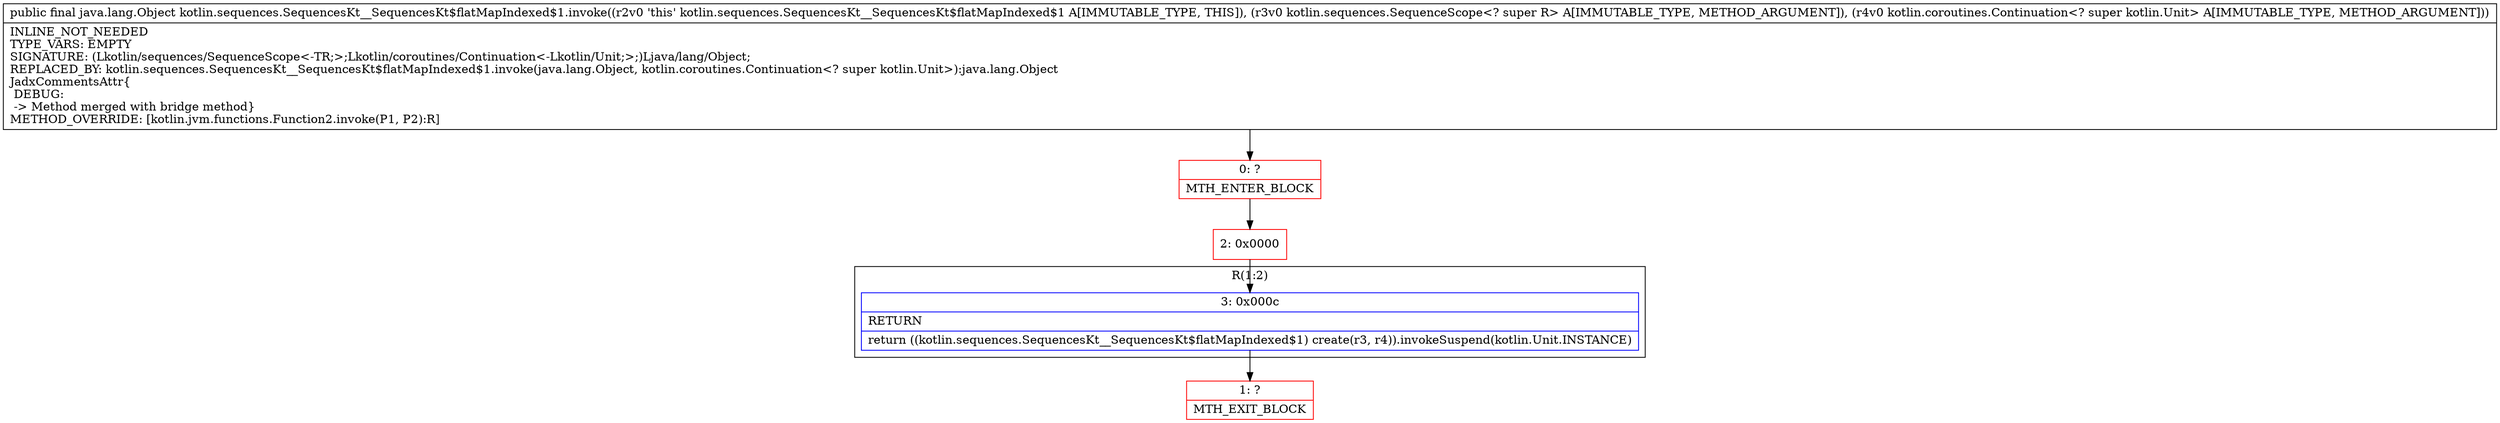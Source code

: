 digraph "CFG forkotlin.sequences.SequencesKt__SequencesKt$flatMapIndexed$1.invoke(Lkotlin\/sequences\/SequenceScope;Lkotlin\/coroutines\/Continuation;)Ljava\/lang\/Object;" {
subgraph cluster_Region_2022127674 {
label = "R(1:2)";
node [shape=record,color=blue];
Node_3 [shape=record,label="{3\:\ 0x000c|RETURN\l|return ((kotlin.sequences.SequencesKt__SequencesKt$flatMapIndexed$1) create(r3, r4)).invokeSuspend(kotlin.Unit.INSTANCE)\l}"];
}
Node_0 [shape=record,color=red,label="{0\:\ ?|MTH_ENTER_BLOCK\l}"];
Node_2 [shape=record,color=red,label="{2\:\ 0x0000}"];
Node_1 [shape=record,color=red,label="{1\:\ ?|MTH_EXIT_BLOCK\l}"];
MethodNode[shape=record,label="{public final java.lang.Object kotlin.sequences.SequencesKt__SequencesKt$flatMapIndexed$1.invoke((r2v0 'this' kotlin.sequences.SequencesKt__SequencesKt$flatMapIndexed$1 A[IMMUTABLE_TYPE, THIS]), (r3v0 kotlin.sequences.SequenceScope\<? super R\> A[IMMUTABLE_TYPE, METHOD_ARGUMENT]), (r4v0 kotlin.coroutines.Continuation\<? super kotlin.Unit\> A[IMMUTABLE_TYPE, METHOD_ARGUMENT]))  | INLINE_NOT_NEEDED\lTYPE_VARS: EMPTY\lSIGNATURE: (Lkotlin\/sequences\/SequenceScope\<\-TR;\>;Lkotlin\/coroutines\/Continuation\<\-Lkotlin\/Unit;\>;)Ljava\/lang\/Object;\lREPLACED_BY: kotlin.sequences.SequencesKt__SequencesKt$flatMapIndexed$1.invoke(java.lang.Object, kotlin.coroutines.Continuation\<? super kotlin.Unit\>):java.lang.Object\lJadxCommentsAttr\{\l DEBUG: \l \-\> Method merged with bridge method\}\lMETHOD_OVERRIDE: [kotlin.jvm.functions.Function2.invoke(P1, P2):R]\l}"];
MethodNode -> Node_0;Node_3 -> Node_1;
Node_0 -> Node_2;
Node_2 -> Node_3;
}

